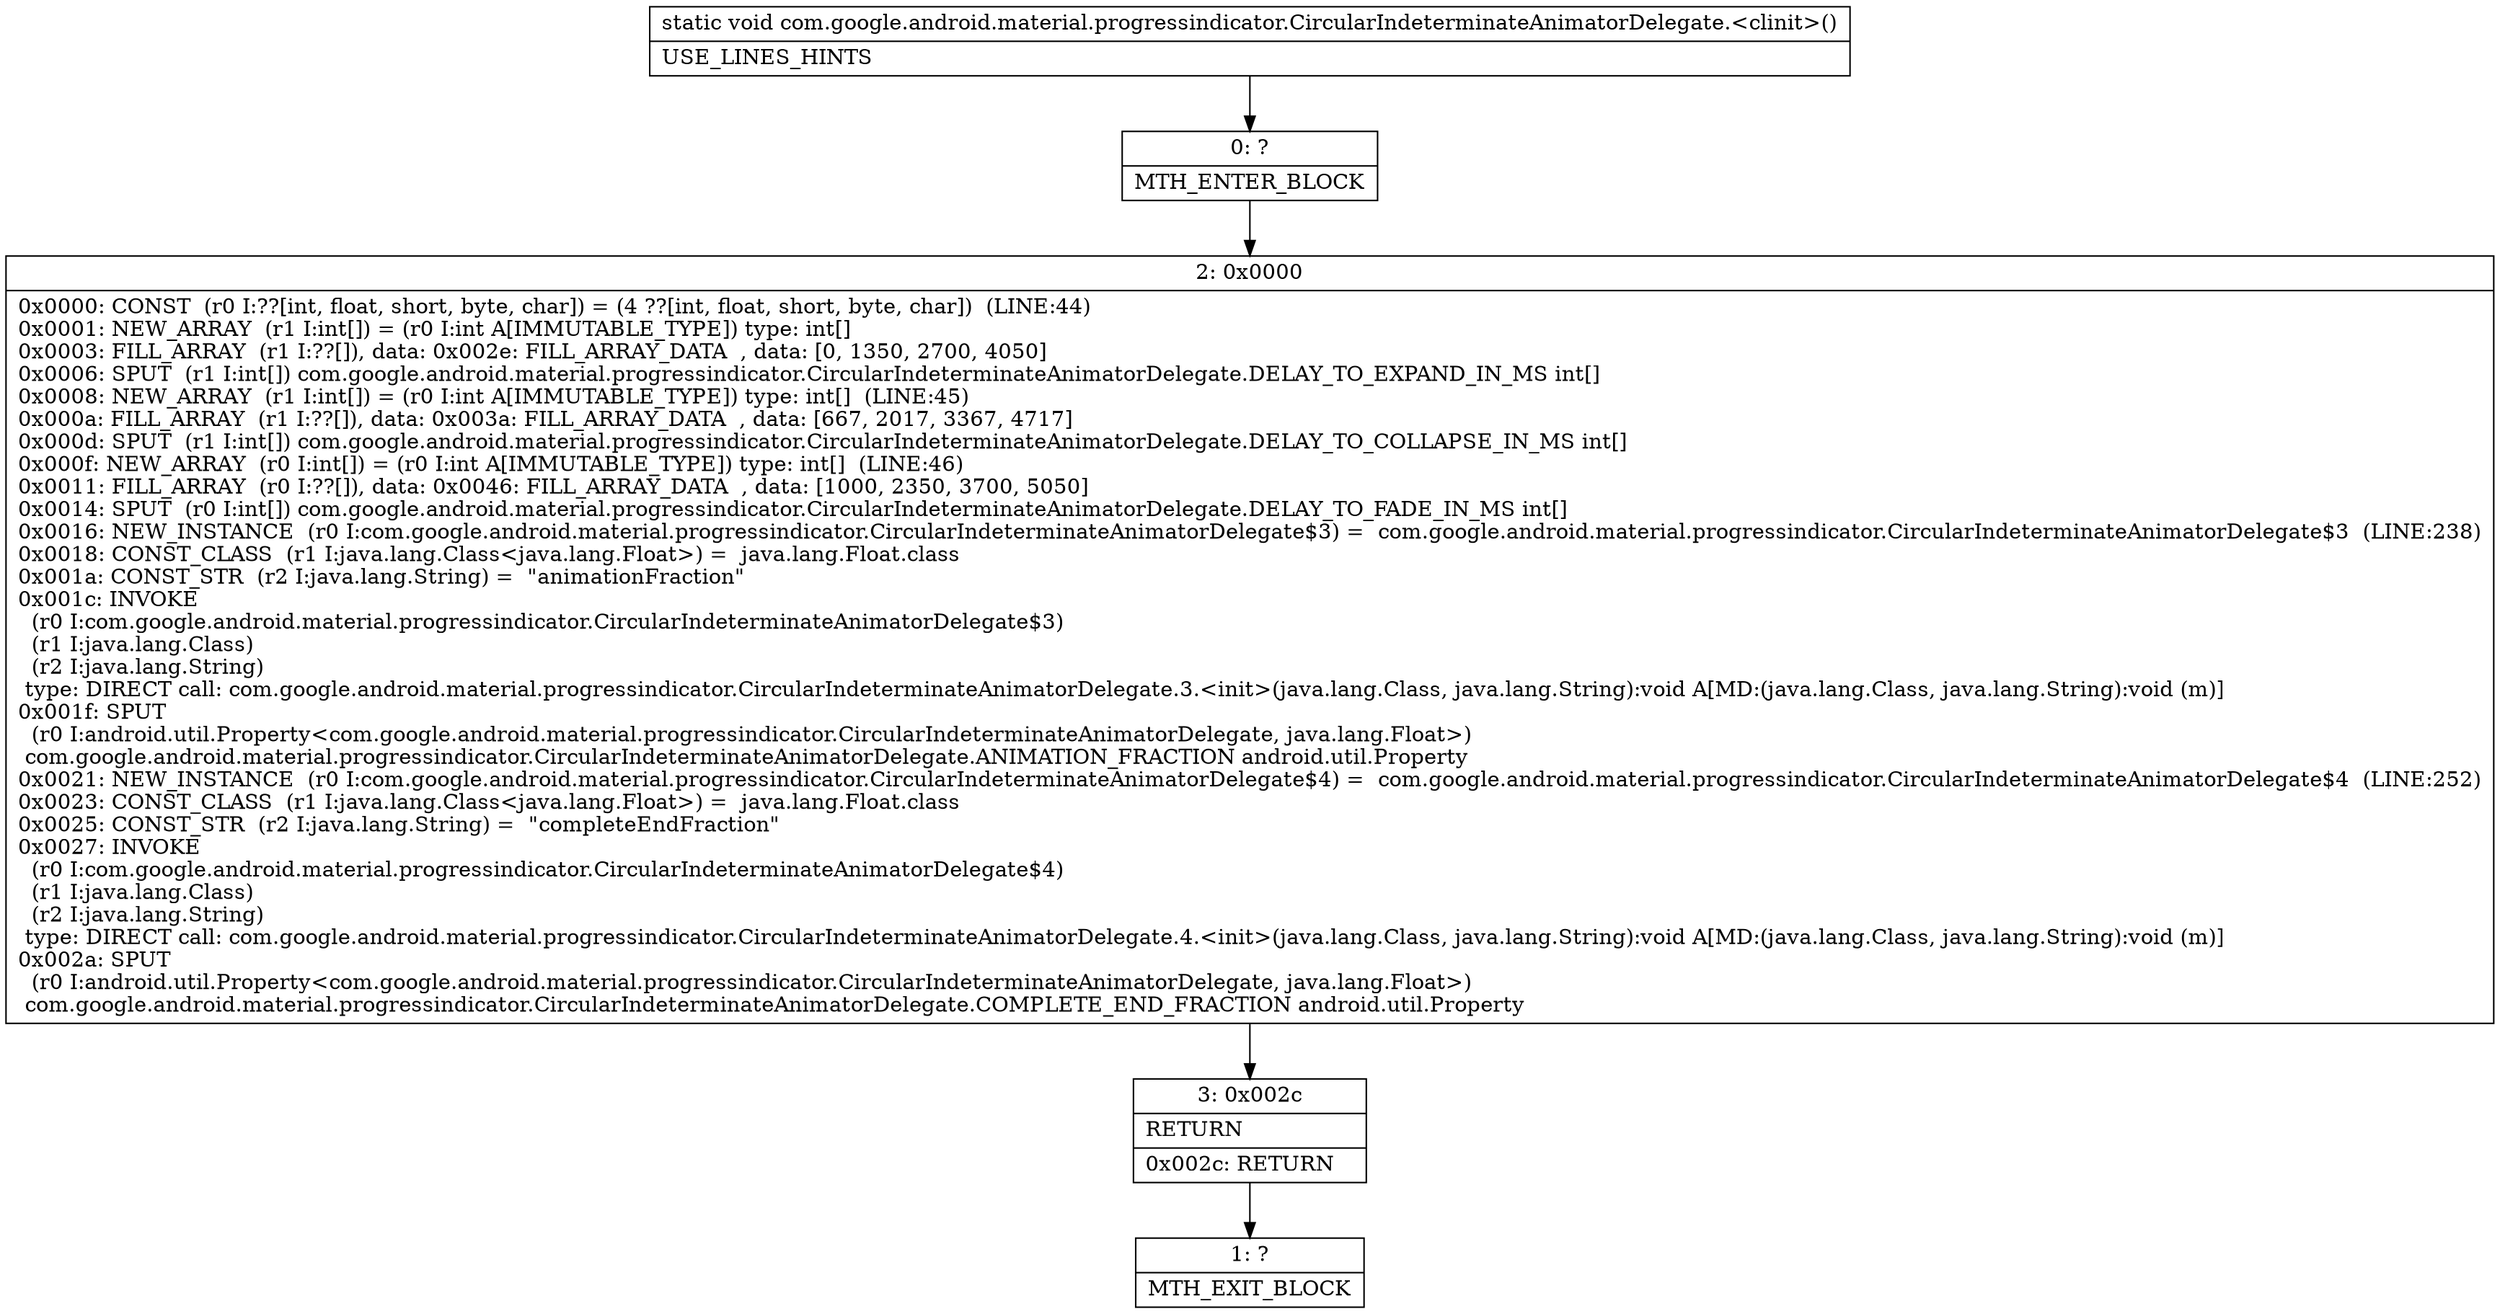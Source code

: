 digraph "CFG forcom.google.android.material.progressindicator.CircularIndeterminateAnimatorDelegate.\<clinit\>()V" {
Node_0 [shape=record,label="{0\:\ ?|MTH_ENTER_BLOCK\l}"];
Node_2 [shape=record,label="{2\:\ 0x0000|0x0000: CONST  (r0 I:??[int, float, short, byte, char]) = (4 ??[int, float, short, byte, char])  (LINE:44)\l0x0001: NEW_ARRAY  (r1 I:int[]) = (r0 I:int A[IMMUTABLE_TYPE]) type: int[] \l0x0003: FILL_ARRAY  (r1 I:??[]), data: 0x002e: FILL_ARRAY_DATA  , data: [0, 1350, 2700, 4050] \l0x0006: SPUT  (r1 I:int[]) com.google.android.material.progressindicator.CircularIndeterminateAnimatorDelegate.DELAY_TO_EXPAND_IN_MS int[] \l0x0008: NEW_ARRAY  (r1 I:int[]) = (r0 I:int A[IMMUTABLE_TYPE]) type: int[]  (LINE:45)\l0x000a: FILL_ARRAY  (r1 I:??[]), data: 0x003a: FILL_ARRAY_DATA  , data: [667, 2017, 3367, 4717] \l0x000d: SPUT  (r1 I:int[]) com.google.android.material.progressindicator.CircularIndeterminateAnimatorDelegate.DELAY_TO_COLLAPSE_IN_MS int[] \l0x000f: NEW_ARRAY  (r0 I:int[]) = (r0 I:int A[IMMUTABLE_TYPE]) type: int[]  (LINE:46)\l0x0011: FILL_ARRAY  (r0 I:??[]), data: 0x0046: FILL_ARRAY_DATA  , data: [1000, 2350, 3700, 5050] \l0x0014: SPUT  (r0 I:int[]) com.google.android.material.progressindicator.CircularIndeterminateAnimatorDelegate.DELAY_TO_FADE_IN_MS int[] \l0x0016: NEW_INSTANCE  (r0 I:com.google.android.material.progressindicator.CircularIndeterminateAnimatorDelegate$3) =  com.google.android.material.progressindicator.CircularIndeterminateAnimatorDelegate$3  (LINE:238)\l0x0018: CONST_CLASS  (r1 I:java.lang.Class\<java.lang.Float\>) =  java.lang.Float.class \l0x001a: CONST_STR  (r2 I:java.lang.String) =  \"animationFraction\" \l0x001c: INVOKE  \l  (r0 I:com.google.android.material.progressindicator.CircularIndeterminateAnimatorDelegate$3)\l  (r1 I:java.lang.Class)\l  (r2 I:java.lang.String)\l type: DIRECT call: com.google.android.material.progressindicator.CircularIndeterminateAnimatorDelegate.3.\<init\>(java.lang.Class, java.lang.String):void A[MD:(java.lang.Class, java.lang.String):void (m)]\l0x001f: SPUT  \l  (r0 I:android.util.Property\<com.google.android.material.progressindicator.CircularIndeterminateAnimatorDelegate, java.lang.Float\>)\l com.google.android.material.progressindicator.CircularIndeterminateAnimatorDelegate.ANIMATION_FRACTION android.util.Property \l0x0021: NEW_INSTANCE  (r0 I:com.google.android.material.progressindicator.CircularIndeterminateAnimatorDelegate$4) =  com.google.android.material.progressindicator.CircularIndeterminateAnimatorDelegate$4  (LINE:252)\l0x0023: CONST_CLASS  (r1 I:java.lang.Class\<java.lang.Float\>) =  java.lang.Float.class \l0x0025: CONST_STR  (r2 I:java.lang.String) =  \"completeEndFraction\" \l0x0027: INVOKE  \l  (r0 I:com.google.android.material.progressindicator.CircularIndeterminateAnimatorDelegate$4)\l  (r1 I:java.lang.Class)\l  (r2 I:java.lang.String)\l type: DIRECT call: com.google.android.material.progressindicator.CircularIndeterminateAnimatorDelegate.4.\<init\>(java.lang.Class, java.lang.String):void A[MD:(java.lang.Class, java.lang.String):void (m)]\l0x002a: SPUT  \l  (r0 I:android.util.Property\<com.google.android.material.progressindicator.CircularIndeterminateAnimatorDelegate, java.lang.Float\>)\l com.google.android.material.progressindicator.CircularIndeterminateAnimatorDelegate.COMPLETE_END_FRACTION android.util.Property \l}"];
Node_3 [shape=record,label="{3\:\ 0x002c|RETURN\l|0x002c: RETURN   \l}"];
Node_1 [shape=record,label="{1\:\ ?|MTH_EXIT_BLOCK\l}"];
MethodNode[shape=record,label="{static void com.google.android.material.progressindicator.CircularIndeterminateAnimatorDelegate.\<clinit\>()  | USE_LINES_HINTS\l}"];
MethodNode -> Node_0;Node_0 -> Node_2;
Node_2 -> Node_3;
Node_3 -> Node_1;
}


